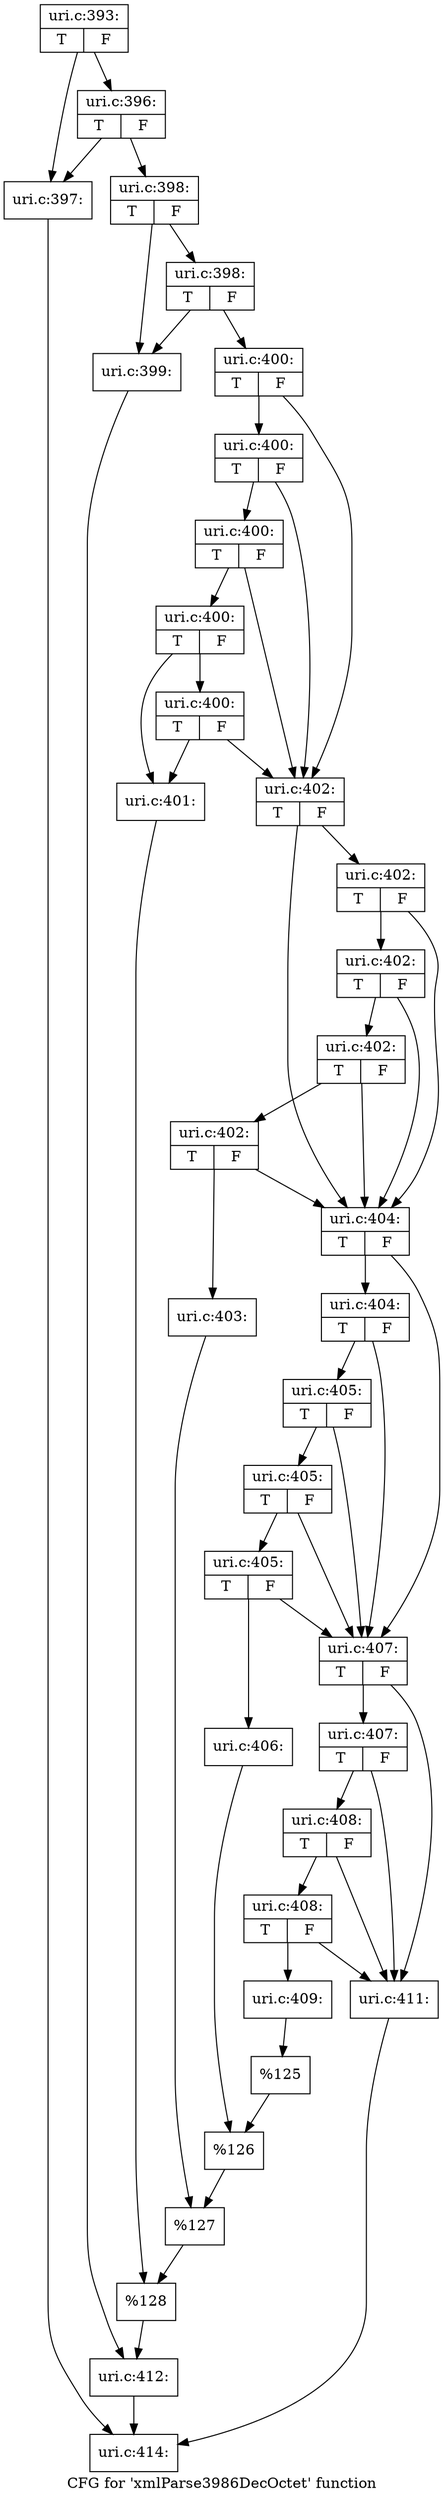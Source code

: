 digraph "CFG for 'xmlParse3986DecOctet' function" {
	label="CFG for 'xmlParse3986DecOctet' function";

	Node0x4937770 [shape=record,label="{uri.c:393:|{<s0>T|<s1>F}}"];
	Node0x4937770 -> Node0x4937ae0;
	Node0x4937770 -> Node0x4937a40;
	Node0x4937ae0 [shape=record,label="{uri.c:396:|{<s0>T|<s1>F}}"];
	Node0x4937ae0 -> Node0x4937a90;
	Node0x4937ae0 -> Node0x4937a40;
	Node0x4937a40 [shape=record,label="{uri.c:397:}"];
	Node0x4937a40 -> Node0x493a190;
	Node0x4937a90 [shape=record,label="{uri.c:398:|{<s0>T|<s1>F}}"];
	Node0x4937a90 -> Node0x49492e0;
	Node0x4937a90 -> Node0x49491f0;
	Node0x49492e0 [shape=record,label="{uri.c:398:|{<s0>T|<s1>F}}"];
	Node0x49492e0 -> Node0x4949290;
	Node0x49492e0 -> Node0x49491f0;
	Node0x49491f0 [shape=record,label="{uri.c:399:}"];
	Node0x49491f0 -> Node0x4949240;
	Node0x4949290 [shape=record,label="{uri.c:400:|{<s0>T|<s1>F}}"];
	Node0x4949290 -> Node0x4949d20;
	Node0x4949290 -> Node0x4949c50;
	Node0x4949d20 [shape=record,label="{uri.c:400:|{<s0>T|<s1>F}}"];
	Node0x4949d20 -> Node0x494a0f0;
	Node0x4949d20 -> Node0x4949c50;
	Node0x494a0f0 [shape=record,label="{uri.c:400:|{<s0>T|<s1>F}}"];
	Node0x494a0f0 -> Node0x4949ca0;
	Node0x494a0f0 -> Node0x4949c50;
	Node0x4949ca0 [shape=record,label="{uri.c:400:|{<s0>T|<s1>F}}"];
	Node0x4949ca0 -> Node0x494a6f0;
	Node0x4949ca0 -> Node0x4949bb0;
	Node0x494a6f0 [shape=record,label="{uri.c:400:|{<s0>T|<s1>F}}"];
	Node0x494a6f0 -> Node0x4949c50;
	Node0x494a6f0 -> Node0x4949bb0;
	Node0x4949bb0 [shape=record,label="{uri.c:401:}"];
	Node0x4949bb0 -> Node0x4949c00;
	Node0x4949c50 [shape=record,label="{uri.c:402:|{<s0>T|<s1>F}}"];
	Node0x4949c50 -> Node0x494b100;
	Node0x4949c50 -> Node0x494b030;
	Node0x494b100 [shape=record,label="{uri.c:402:|{<s0>T|<s1>F}}"];
	Node0x494b100 -> Node0x494b510;
	Node0x494b100 -> Node0x494b030;
	Node0x494b510 [shape=record,label="{uri.c:402:|{<s0>T|<s1>F}}"];
	Node0x494b510 -> Node0x494b080;
	Node0x494b510 -> Node0x494b030;
	Node0x494b080 [shape=record,label="{uri.c:402:|{<s0>T|<s1>F}}"];
	Node0x494b080 -> Node0x494bb10;
	Node0x494b080 -> Node0x494b030;
	Node0x494bb10 [shape=record,label="{uri.c:402:|{<s0>T|<s1>F}}"];
	Node0x494bb10 -> Node0x494af90;
	Node0x494bb10 -> Node0x494b030;
	Node0x494af90 [shape=record,label="{uri.c:403:}"];
	Node0x494af90 -> Node0x494afe0;
	Node0x494b030 [shape=record,label="{uri.c:404:|{<s0>T|<s1>F}}"];
	Node0x494b030 -> Node0x494c5a0;
	Node0x494b030 -> Node0x494c450;
	Node0x494c5a0 [shape=record,label="{uri.c:404:|{<s0>T|<s1>F}}"];
	Node0x494c5a0 -> Node0x494c520;
	Node0x494c5a0 -> Node0x494c450;
	Node0x494c520 [shape=record,label="{uri.c:405:|{<s0>T|<s1>F}}"];
	Node0x494c520 -> Node0x494c4a0;
	Node0x494c520 -> Node0x494c450;
	Node0x494c4a0 [shape=record,label="{uri.c:405:|{<s0>T|<s1>F}}"];
	Node0x494c4a0 -> Node0x494d1b0;
	Node0x494c4a0 -> Node0x494c450;
	Node0x494d1b0 [shape=record,label="{uri.c:405:|{<s0>T|<s1>F}}"];
	Node0x494d1b0 -> Node0x494c3b0;
	Node0x494d1b0 -> Node0x494c450;
	Node0x494c3b0 [shape=record,label="{uri.c:406:}"];
	Node0x494c3b0 -> Node0x494c400;
	Node0x494c450 [shape=record,label="{uri.c:407:|{<s0>T|<s1>F}}"];
	Node0x494c450 -> Node0x494dc40;
	Node0x494c450 -> Node0x494daf0;
	Node0x494dc40 [shape=record,label="{uri.c:407:|{<s0>T|<s1>F}}"];
	Node0x494dc40 -> Node0x494dbc0;
	Node0x494dc40 -> Node0x494daf0;
	Node0x494dbc0 [shape=record,label="{uri.c:408:|{<s0>T|<s1>F}}"];
	Node0x494dbc0 -> Node0x494db40;
	Node0x494dbc0 -> Node0x494daf0;
	Node0x494db40 [shape=record,label="{uri.c:408:|{<s0>T|<s1>F}}"];
	Node0x494db40 -> Node0x494da50;
	Node0x494db40 -> Node0x494daf0;
	Node0x494da50 [shape=record,label="{uri.c:409:}"];
	Node0x494da50 -> Node0x494daa0;
	Node0x494daf0 [shape=record,label="{uri.c:411:}"];
	Node0x494daf0 -> Node0x493a190;
	Node0x494daa0 [shape=record,label="{%125}"];
	Node0x494daa0 -> Node0x494c400;
	Node0x494c400 [shape=record,label="{%126}"];
	Node0x494c400 -> Node0x494afe0;
	Node0x494afe0 [shape=record,label="{%127}"];
	Node0x494afe0 -> Node0x4949c00;
	Node0x4949c00 [shape=record,label="{%128}"];
	Node0x4949c00 -> Node0x4949240;
	Node0x4949240 [shape=record,label="{uri.c:412:}"];
	Node0x4949240 -> Node0x493a190;
	Node0x493a190 [shape=record,label="{uri.c:414:}"];
}
